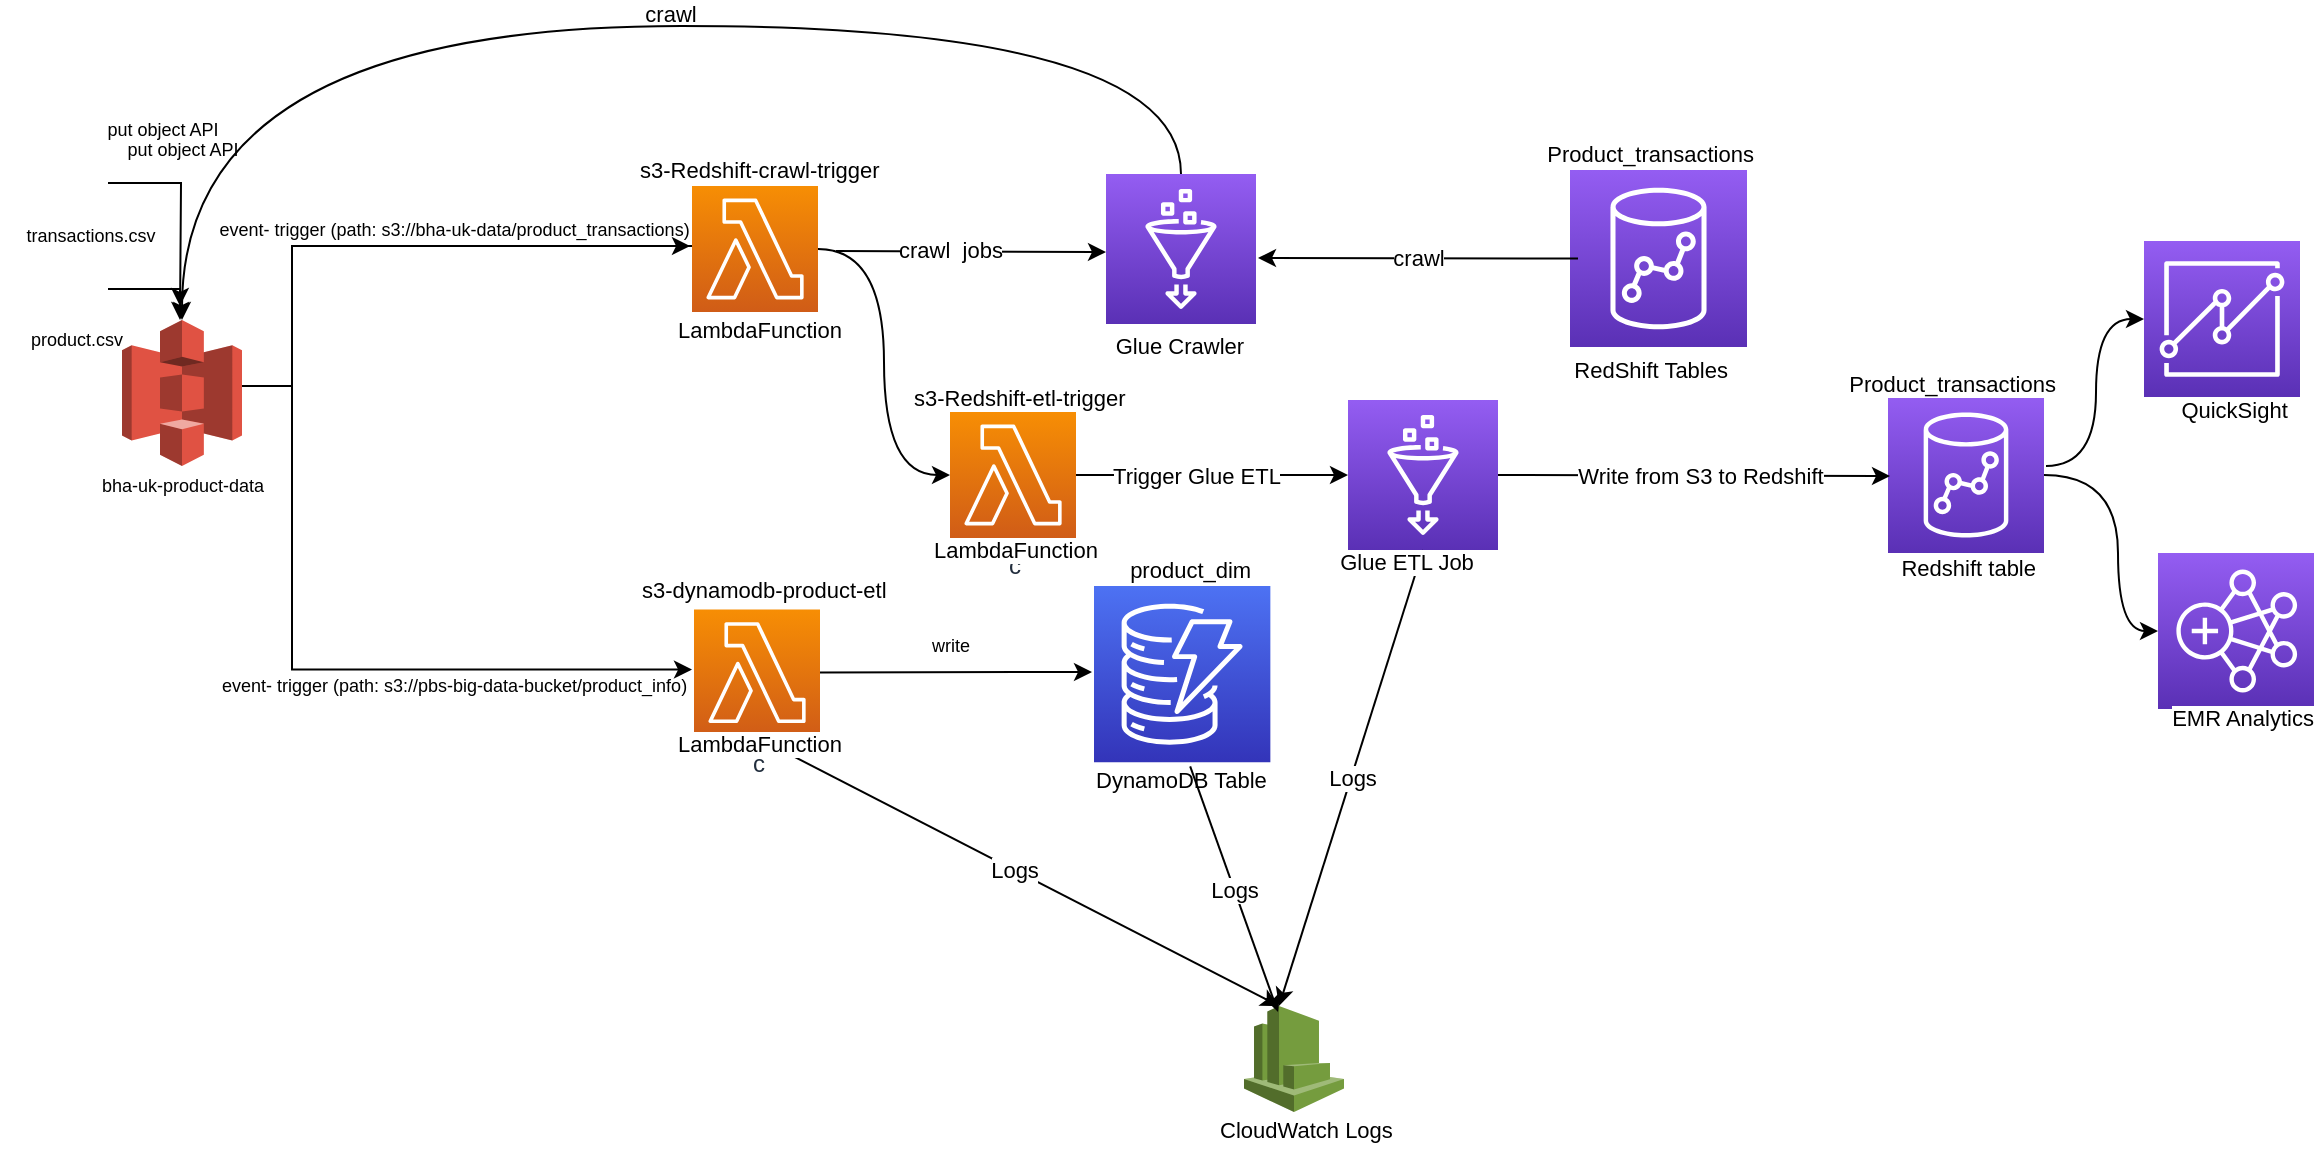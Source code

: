 <mxfile version="20.2.4" type="github">
  <diagram id="Ht1M8jgEwFfnCIfOTk4-" name="Page-1">
    <mxGraphModel dx="1292" dy="549" grid="1" gridSize="10" guides="1" tooltips="1" connect="1" arrows="1" fold="1" page="1" pageScale="1" pageWidth="1169" pageHeight="827" math="0" shadow="0">
      <root>
        <mxCell id="0" />
        <mxCell id="1" parent="0" />
        <mxCell id="TXq7R9aLI3J5eNGoXP3h-1" value="" style="outlineConnect=0;dashed=0;verticalLabelPosition=bottom;verticalAlign=top;align=center;html=1;shape=mxgraph.aws3.s3;fillColor=#E05243;gradientColor=none;" parent="1" vertex="1">
          <mxGeometry x="63" y="367" width="60" height="73" as="geometry" />
        </mxCell>
        <mxCell id="TXq7R9aLI3J5eNGoXP3h-2" value="c&lt;span style=&quot;color: rgba(0, 0, 0, 0); font-family: monospace; font-size: 0px; text-align: start;&quot;&gt;%3CmxGraphModel%3E%3Croot%3E%3CmxCell%20id%3D%220%22%2F%3E%3CmxCell%20id%3D%221%22%20parent%3D%220%22%2F%3E%3CmxCell%20id%3D%222%22%20value%3D%22crawl%22%20style%3D%22edgeLabel%3Bresizable%3D0%3Bhtml%3D1%3Balign%3Dcenter%3BverticalAlign%3Dmiddle%3B%22%20connectable%3D%220%22%20vertex%3D%221%22%20parent%3D%221%22%3E%3CmxGeometry%20x%3D%22792.586%22%20y%3D%22335.33%22%20as%3D%22geometry%22%2F%3E%3C%2FmxCell%3E%3C%2Froot%3E%3C%2FmxGraphModel%3E&lt;/span&gt;" style="sketch=0;points=[[0,0,0],[0.25,0,0],[0.5,0,0],[0.75,0,0],[1,0,0],[0,1,0],[0.25,1,0],[0.5,1,0],[0.75,1,0],[1,1,0],[0,0.25,0],[0,0.5,0],[0,0.75,0],[1,0.25,0],[1,0.5,0],[1,0.75,0]];outlineConnect=0;fontColor=#232F3E;gradientColor=#F78E04;gradientDirection=north;fillColor=#D05C17;strokeColor=#ffffff;dashed=0;verticalLabelPosition=bottom;verticalAlign=top;align=center;html=1;fontSize=12;fontStyle=0;aspect=fixed;shape=mxgraph.aws4.resourceIcon;resIcon=mxgraph.aws4.lambda;" parent="1" vertex="1">
          <mxGeometry x="349" y="511.79" width="63" height="63" as="geometry" />
        </mxCell>
        <mxCell id="TXq7R9aLI3J5eNGoXP3h-4" value="" style="outlineConnect=0;dashed=0;verticalLabelPosition=bottom;verticalAlign=top;align=center;html=1;shape=mxgraph.aws3.cloudwatch;fillColor=#759C3E;gradientColor=none;" parent="1" vertex="1">
          <mxGeometry x="624" y="710" width="50" height="53" as="geometry" />
        </mxCell>
        <mxCell id="TXq7R9aLI3J5eNGoXP3h-7" value="" style="endArrow=classic;html=1;rounded=0;" parent="1" edge="1">
          <mxGeometry relative="1" as="geometry">
            <mxPoint x="412" y="543.21" as="sourcePoint" />
            <mxPoint x="548" y="543" as="targetPoint" />
          </mxGeometry>
        </mxCell>
        <mxCell id="TXq7R9aLI3J5eNGoXP3h-8" value="CloudWatch Logs" style="edgeLabel;resizable=0;html=1;align=left;verticalAlign=bottom;" parent="TXq7R9aLI3J5eNGoXP3h-7" connectable="0" vertex="1">
          <mxGeometry x="-1" relative="1" as="geometry">
            <mxPoint x="198" y="237" as="offset" />
          </mxGeometry>
        </mxCell>
        <mxCell id="TXq7R9aLI3J5eNGoXP3h-9" value="RedShift Tables" style="edgeLabel;resizable=0;html=1;align=right;verticalAlign=bottom;" parent="TXq7R9aLI3J5eNGoXP3h-7" connectable="0" vertex="1">
          <mxGeometry x="1" relative="1" as="geometry">
            <mxPoint x="319" y="-143" as="offset" />
          </mxGeometry>
        </mxCell>
        <mxCell id="TXq7R9aLI3J5eNGoXP3h-11" value="" style="endArrow=classic;html=1;rounded=0;entryX=0.35;entryY=0;entryDx=0;entryDy=0;entryPerimeter=0;exitX=0.444;exitY=0.987;exitDx=0;exitDy=0;exitPerimeter=0;" parent="1" source="TXq7R9aLI3J5eNGoXP3h-2" target="TXq7R9aLI3J5eNGoXP3h-4" edge="1">
          <mxGeometry relative="1" as="geometry">
            <mxPoint x="377.003" y="579.767" as="sourcePoint" />
            <mxPoint x="477" y="599.79" as="targetPoint" />
          </mxGeometry>
        </mxCell>
        <mxCell id="TXq7R9aLI3J5eNGoXP3h-12" value="Logs" style="edgeLabel;resizable=0;html=1;align=center;verticalAlign=middle;" parent="TXq7R9aLI3J5eNGoXP3h-11" connectable="0" vertex="1">
          <mxGeometry relative="1" as="geometry" />
        </mxCell>
        <mxCell id="TXq7R9aLI3J5eNGoXP3h-13" value="s3-dynamodb-product-etl" style="edgeLabel;resizable=0;html=1;align=left;verticalAlign=bottom;" parent="1" connectable="0" vertex="1">
          <mxGeometry x="310" y="511.79" as="geometry">
            <mxPoint x="11" y="-1" as="offset" />
          </mxGeometry>
        </mxCell>
        <mxCell id="TXq7R9aLI3J5eNGoXP3h-16" value="write" style="text;html=1;align=center;verticalAlign=middle;resizable=0;points=[];autosize=1;strokeColor=none;fillColor=none;fontSize=9;" parent="1" vertex="1">
          <mxGeometry x="457" y="519.79" width="40" height="20" as="geometry" />
        </mxCell>
        <mxCell id="TXq7R9aLI3J5eNGoXP3h-17" style="edgeStyle=orthogonalEdgeStyle;rounded=0;orthogonalLoop=1;jettySize=auto;html=1;exitX=1;exitY=0.5;exitDx=0;exitDy=0;fontSize=9;entryX=0.5;entryY=0;entryDx=0;entryDy=0;entryPerimeter=0;" parent="1" source="TXq7R9aLI3J5eNGoXP3h-18" edge="1">
          <mxGeometry relative="1" as="geometry">
            <mxPoint x="92" y="367" as="targetPoint" />
          </mxGeometry>
        </mxCell>
        <mxCell id="TXq7R9aLI3J5eNGoXP3h-18" value="" style="shape=image;html=1;verticalAlign=top;verticalLabelPosition=bottom;labelBackgroundColor=#ffffff;imageAspect=0;aspect=fixed;image=https://cdn3.iconfinder.com/data/icons/cad-database-presentation-spreadsheet-vector-fil-2/512/19-128.png;fontSize=9;" parent="1" vertex="1">
          <mxGeometry x="23" y="282" width="33" height="33" as="geometry" />
        </mxCell>
        <mxCell id="TXq7R9aLI3J5eNGoXP3h-19" value="put object API" style="text;html=1;align=center;verticalAlign=middle;resizable=0;points=[];autosize=1;strokeColor=none;fillColor=none;fontSize=9;" parent="1" vertex="1">
          <mxGeometry x="43" y="262" width="80" height="20" as="geometry" />
        </mxCell>
        <mxCell id="TXq7R9aLI3J5eNGoXP3h-26" value="" style="sketch=0;points=[[0,0,0],[0.25,0,0],[0.5,0,0],[0.75,0,0],[1,0,0],[0,1,0],[0.25,1,0],[0.5,1,0],[0.75,1,0],[1,1,0],[0,0.25,0],[0,0.5,0],[0,0.75,0],[1,0.25,0],[1,0.5,0],[1,0.75,0]];outlineConnect=0;fontColor=#232F3E;gradientColor=#945DF2;gradientDirection=north;fillColor=#5A30B5;strokeColor=#ffffff;dashed=0;verticalLabelPosition=bottom;verticalAlign=top;align=center;html=1;fontSize=12;fontStyle=0;aspect=fixed;shape=mxgraph.aws4.resourceIcon;resIcon=mxgraph.aws4.redshift;" parent="1" vertex="1">
          <mxGeometry x="787" y="292" width="88.5" height="88.5" as="geometry" />
        </mxCell>
        <mxCell id="TXq7R9aLI3J5eNGoXP3h-27" value="" style="edgeStyle=elbowEdgeStyle;elbow=horizontal;endArrow=classic;html=1;rounded=0;startArrow=none;" parent="1" source="TXq7R9aLI3J5eNGoXP3h-36" edge="1">
          <mxGeometry width="50" height="50" relative="1" as="geometry">
            <mxPoint x="123" y="400" as="sourcePoint" />
            <mxPoint x="347" y="330" as="targetPoint" />
            <Array as="points">
              <mxPoint x="148" y="330" />
            </Array>
          </mxGeometry>
        </mxCell>
        <mxCell id="TXq7R9aLI3J5eNGoXP3h-28" value="" style="edgeStyle=elbowEdgeStyle;elbow=horizontal;endArrow=classic;html=1;rounded=0;" parent="1" edge="1">
          <mxGeometry width="50" height="50" relative="1" as="geometry">
            <mxPoint x="127" y="400" as="sourcePoint" />
            <mxPoint x="348" y="541.79" as="targetPoint" />
            <Array as="points">
              <mxPoint x="148" y="521.79" />
            </Array>
          </mxGeometry>
        </mxCell>
        <mxCell id="TXq7R9aLI3J5eNGoXP3h-30" value="event- trigger (path:&amp;nbsp;s3://bha-uk-data/product_transactions)&amp;nbsp;" style="text;html=1;align=center;verticalAlign=middle;resizable=0;points=[];autosize=1;strokeColor=none;fillColor=none;fontSize=9;" parent="1" vertex="1">
          <mxGeometry x="100" y="311.5" width="260" height="20" as="geometry" />
        </mxCell>
        <mxCell id="TXq7R9aLI3J5eNGoXP3h-34" value="" style="sketch=0;points=[[0,0,0],[0.25,0,0],[0.5,0,0],[0.75,0,0],[1,0,0],[0,1,0],[0.25,1,0],[0.5,1,0],[0.75,1,0],[1,1,0],[0,0.25,0],[0,0.5,0],[0,0.75,0],[1,0.25,0],[1,0.5,0],[1,0.75,0]];outlineConnect=0;fontColor=#232F3E;gradientColor=#4D72F3;gradientDirection=north;fillColor=#3334B9;strokeColor=#ffffff;dashed=0;verticalLabelPosition=bottom;verticalAlign=top;align=center;html=1;fontSize=12;fontStyle=0;aspect=fixed;shape=mxgraph.aws4.resourceIcon;resIcon=mxgraph.aws4.dynamodb;" parent="1" vertex="1">
          <mxGeometry x="549" y="500" width="88.18" height="88.18" as="geometry" />
        </mxCell>
        <mxCell id="TXq7R9aLI3J5eNGoXP3h-35" value="DynamoDB Table" style="edgeLabel;resizable=0;html=1;align=left;verticalAlign=bottom;" parent="1" connectable="0" vertex="1">
          <mxGeometry x="548" y="605" as="geometry" />
        </mxCell>
        <mxCell id="TXq7R9aLI3J5eNGoXP3h-36" value="" style="sketch=0;points=[[0,0,0],[0.25,0,0],[0.5,0,0],[0.75,0,0],[1,0,0],[0,1,0],[0.25,1,0],[0.5,1,0],[0.75,1,0],[1,1,0],[0,0.25,0],[0,0.5,0],[0,0.75,0],[1,0.25,0],[1,0.5,0],[1,0.75,0]];outlineConnect=0;fontColor=#232F3E;gradientColor=#F78E04;gradientDirection=north;fillColor=#D05C17;strokeColor=#ffffff;dashed=0;verticalLabelPosition=bottom;verticalAlign=top;align=center;html=1;fontSize=12;fontStyle=0;aspect=fixed;shape=mxgraph.aws4.resourceIcon;resIcon=mxgraph.aws4.lambda;" parent="1" vertex="1">
          <mxGeometry x="348" y="300" width="63" height="63" as="geometry" />
        </mxCell>
        <mxCell id="TXq7R9aLI3J5eNGoXP3h-38" value="" style="edgeStyle=elbowEdgeStyle;elbow=horizontal;endArrow=none;html=1;rounded=0;" parent="1" target="TXq7R9aLI3J5eNGoXP3h-36" edge="1">
          <mxGeometry width="50" height="50" relative="1" as="geometry">
            <mxPoint x="123" y="400.0" as="sourcePoint" />
            <mxPoint x="547" y="330.0" as="targetPoint" />
            <Array as="points">
              <mxPoint x="148" y="330" />
            </Array>
          </mxGeometry>
        </mxCell>
        <mxCell id="TXq7R9aLI3J5eNGoXP3h-39" value="" style="sketch=0;points=[[0,0,0],[0.25,0,0],[0.5,0,0],[0.75,0,0],[1,0,0],[0,1,0],[0.25,1,0],[0.5,1,0],[0.75,1,0],[1,1,0],[0,0.25,0],[0,0.5,0],[0,0.75,0],[1,0.25,0],[1,0.5,0],[1,0.75,0]];outlineConnect=0;fontColor=#232F3E;gradientColor=#945DF2;gradientDirection=north;fillColor=#5A30B5;strokeColor=#ffffff;dashed=0;verticalLabelPosition=bottom;verticalAlign=top;align=center;html=1;fontSize=12;fontStyle=0;aspect=fixed;shape=mxgraph.aws4.resourceIcon;resIcon=mxgraph.aws4.glue;" parent="1" vertex="1">
          <mxGeometry x="555" y="294" width="75" height="75" as="geometry" />
        </mxCell>
        <mxCell id="TXq7R9aLI3J5eNGoXP3h-40" value="LambdaFunction" style="edgeLabel;resizable=0;html=1;align=left;verticalAlign=bottom;" parent="1" connectable="0" vertex="1">
          <mxGeometry x="338.59" y="380.0" as="geometry" />
        </mxCell>
        <mxCell id="TXq7R9aLI3J5eNGoXP3h-43" value="" style="endArrow=classic;html=1;rounded=0;curved=1;exitX=0;exitY=0.5;exitDx=0;exitDy=0;exitPerimeter=0;" parent="1" edge="1">
          <mxGeometry relative="1" as="geometry">
            <mxPoint x="791" y="336.25" as="sourcePoint" />
            <mxPoint x="631" y="336" as="targetPoint" />
          </mxGeometry>
        </mxCell>
        <mxCell id="TXq7R9aLI3J5eNGoXP3h-44" value="crawl" style="edgeLabel;resizable=0;html=1;align=center;verticalAlign=middle;" parent="TXq7R9aLI3J5eNGoXP3h-43" connectable="0" vertex="1">
          <mxGeometry relative="1" as="geometry" />
        </mxCell>
        <mxCell id="TXq7R9aLI3J5eNGoXP3h-45" value="crawl" style="edgeLabel;resizable=0;html=1;align=center;verticalAlign=middle;" parent="1" connectable="0" vertex="1">
          <mxGeometry x="679.996" y="341.5" as="geometry">
            <mxPoint x="-343" y="-128" as="offset" />
          </mxGeometry>
        </mxCell>
        <mxCell id="TXq7R9aLI3J5eNGoXP3h-46" value="" style="endArrow=classic;html=1;rounded=0;curved=1;" parent="1" edge="1">
          <mxGeometry width="50" height="50" relative="1" as="geometry">
            <mxPoint x="420" y="332.5" as="sourcePoint" />
            <mxPoint x="555" y="333" as="targetPoint" />
          </mxGeometry>
        </mxCell>
        <mxCell id="TXq7R9aLI3J5eNGoXP3h-47" value="c&lt;span style=&quot;color: rgba(0, 0, 0, 0); font-family: monospace; font-size: 0px; text-align: start;&quot;&gt;%3CmxGraphModel%3E%3Croot%3E%3CmxCell%20id%3D%220%22%2F%3E%3CmxCell%20id%3D%221%22%20parent%3D%220%22%2F%3E%3CmxCell%20id%3D%222%22%20value%3D%22crawl%22%20style%3D%22edgeLabel%3Bresizable%3D0%3Bhtml%3D1%3Balign%3Dcenter%3BverticalAlign%3Dmiddle%3B%22%20connectable%3D%220%22%20vertex%3D%221%22%20parent%3D%221%22%3E%3CmxGeometry%20x%3D%22792.586%22%20y%3D%22335.33%22%20as%3D%22geometry%22%2F%3E%3C%2FmxCell%3E%3C%2Froot%3E%3C%2FmxGraphModel%3E&lt;/span&gt;" style="sketch=0;points=[[0,0,0],[0.25,0,0],[0.5,0,0],[0.75,0,0],[1,0,0],[0,1,0],[0.25,1,0],[0.5,1,0],[0.75,1,0],[1,1,0],[0,0.25,0],[0,0.5,0],[0,0.75,0],[1,0.25,0],[1,0.5,0],[1,0.75,0]];outlineConnect=0;fontColor=#232F3E;gradientColor=#F78E04;gradientDirection=north;fillColor=#D05C17;strokeColor=#ffffff;dashed=0;verticalLabelPosition=bottom;verticalAlign=top;align=center;html=1;fontSize=12;fontStyle=0;aspect=fixed;shape=mxgraph.aws4.resourceIcon;resIcon=mxgraph.aws4.lambda;" parent="1" vertex="1">
          <mxGeometry x="477" y="413.0" width="63" height="63" as="geometry" />
        </mxCell>
        <mxCell id="TXq7R9aLI3J5eNGoXP3h-51" value="" style="edgeStyle=elbowEdgeStyle;elbow=horizontal;endArrow=classic;html=1;rounded=0;curved=1;entryX=0;entryY=0.5;entryDx=0;entryDy=0;entryPerimeter=0;" parent="1" source="TXq7R9aLI3J5eNGoXP3h-36" target="TXq7R9aLI3J5eNGoXP3h-47" edge="1">
          <mxGeometry width="50" height="50" relative="1" as="geometry">
            <mxPoint x="348" y="417" as="sourcePoint" />
            <mxPoint x="398" y="367" as="targetPoint" />
          </mxGeometry>
        </mxCell>
        <mxCell id="TXq7R9aLI3J5eNGoXP3h-52" value="" style="sketch=0;points=[[0,0,0],[0.25,0,0],[0.5,0,0],[0.75,0,0],[1,0,0],[0,1,0],[0.25,1,0],[0.5,1,0],[0.75,1,0],[1,1,0],[0,0.25,0],[0,0.5,0],[0,0.75,0],[1,0.25,0],[1,0.5,0],[1,0.75,0]];outlineConnect=0;fontColor=#232F3E;gradientColor=#945DF2;gradientDirection=north;fillColor=#5A30B5;strokeColor=#ffffff;dashed=0;verticalLabelPosition=bottom;verticalAlign=top;align=center;html=1;fontSize=12;fontStyle=0;aspect=fixed;shape=mxgraph.aws4.resourceIcon;resIcon=mxgraph.aws4.glue;" parent="1" vertex="1">
          <mxGeometry x="676" y="407" width="75" height="75" as="geometry" />
        </mxCell>
        <mxCell id="TXq7R9aLI3J5eNGoXP3h-53" value="" style="sketch=0;points=[[0,0,0],[0.25,0,0],[0.5,0,0],[0.75,0,0],[1,0,0],[0,1,0],[0.25,1,0],[0.5,1,0],[0.75,1,0],[1,1,0],[0,0.25,0],[0,0.5,0],[0,0.75,0],[1,0.25,0],[1,0.5,0],[1,0.75,0]];outlineConnect=0;fontColor=#232F3E;gradientColor=#945DF2;gradientDirection=north;fillColor=#5A30B5;strokeColor=#ffffff;dashed=0;verticalLabelPosition=bottom;verticalAlign=top;align=center;html=1;fontSize=12;fontStyle=0;aspect=fixed;shape=mxgraph.aws4.resourceIcon;resIcon=mxgraph.aws4.redshift;" parent="1" vertex="1">
          <mxGeometry x="946" y="405.5" width="78" height="78" as="geometry" />
        </mxCell>
        <mxCell id="TXq7R9aLI3J5eNGoXP3h-58" value="" style="endArrow=classic;html=1;rounded=0;curved=1;exitX=1;exitY=0.5;exitDx=0;exitDy=0;exitPerimeter=0;" parent="1" source="TXq7R9aLI3J5eNGoXP3h-47" target="TXq7R9aLI3J5eNGoXP3h-52" edge="1">
          <mxGeometry relative="1" as="geometry">
            <mxPoint x="547" y="444" as="sourcePoint" />
            <mxPoint x="627" y="444.16" as="targetPoint" />
          </mxGeometry>
        </mxCell>
        <mxCell id="TXq7R9aLI3J5eNGoXP3h-62" value="" style="endArrow=classic;html=1;rounded=0;curved=1;exitX=1;exitY=0.5;exitDx=0;exitDy=0;exitPerimeter=0;" parent="1" source="TXq7R9aLI3J5eNGoXP3h-52" edge="1">
          <mxGeometry relative="1" as="geometry">
            <mxPoint x="725" y="445" as="sourcePoint" />
            <mxPoint x="947" y="445" as="targetPoint" />
          </mxGeometry>
        </mxCell>
        <mxCell id="TXq7R9aLI3J5eNGoXP3h-63" value="Write from S3 to Redshift" style="edgeLabel;resizable=0;html=1;align=center;verticalAlign=middle;" parent="TXq7R9aLI3J5eNGoXP3h-62" connectable="0" vertex="1">
          <mxGeometry relative="1" as="geometry">
            <mxPoint x="3" as="offset" />
          </mxGeometry>
        </mxCell>
        <mxCell id="TXq7R9aLI3J5eNGoXP3h-64" value="crawl&amp;nbsp; jobs" style="edgeLabel;resizable=0;html=1;align=center;verticalAlign=middle;" parent="1" connectable="0" vertex="1">
          <mxGeometry x="477.0" y="331.495" as="geometry" />
        </mxCell>
        <mxCell id="TXq7R9aLI3J5eNGoXP3h-65" value="" style="edgeStyle=elbowEdgeStyle;elbow=vertical;endArrow=classic;html=1;rounded=0;curved=1;entryX=0.5;entryY=0;entryDx=0;entryDy=0;entryPerimeter=0;" parent="1" source="TXq7R9aLI3J5eNGoXP3h-39" target="TXq7R9aLI3J5eNGoXP3h-1" edge="1">
          <mxGeometry width="50" height="50" relative="1" as="geometry">
            <mxPoint x="207" y="220" as="sourcePoint" />
            <mxPoint x="297" y="220" as="targetPoint" />
            <Array as="points">
              <mxPoint x="347" y="220" />
              <mxPoint x="407" y="210" />
              <mxPoint x="347" y="210" />
            </Array>
          </mxGeometry>
        </mxCell>
        <mxCell id="TXq7R9aLI3J5eNGoXP3h-68" value="Trigger Glue ETL" style="edgeLabel;resizable=0;html=1;align=center;verticalAlign=middle;" parent="1" connectable="0" vertex="1">
          <mxGeometry x="600.091" y="444.5" as="geometry" />
        </mxCell>
        <mxCell id="TXq7R9aLI3J5eNGoXP3h-69" value="Glue Crawler&amp;nbsp;" style="edgeLabel;resizable=0;html=1;align=center;verticalAlign=middle;" parent="1" connectable="0" vertex="1">
          <mxGeometry x="593.09" y="379.995" as="geometry" />
        </mxCell>
        <mxCell id="TXq7R9aLI3J5eNGoXP3h-70" value="event- trigger (path:&amp;nbsp;s3://pbs-big-data-bucket/product_info)&amp;nbsp;" style="text;html=1;align=center;verticalAlign=middle;resizable=0;points=[];autosize=1;strokeColor=none;fillColor=none;fontSize=9;" parent="1" vertex="1">
          <mxGeometry x="100" y="540" width="260" height="20" as="geometry" />
        </mxCell>
        <mxCell id="TXq7R9aLI3J5eNGoXP3h-72" value="bha-uk-product-data" style="text;html=1;align=center;verticalAlign=middle;resizable=0;points=[];autosize=1;strokeColor=none;fillColor=none;fontSize=9;" parent="1" vertex="1">
          <mxGeometry x="43" y="440" width="100" height="20" as="geometry" />
        </mxCell>
        <mxCell id="TXq7R9aLI3J5eNGoXP3h-75" value="" style="endArrow=classic;html=1;rounded=0;curved=1;exitX=0.5;exitY=1;exitDx=0;exitDy=0;exitPerimeter=0;" parent="1" edge="1">
          <mxGeometry relative="1" as="geometry">
            <mxPoint x="597.09" y="590.18" as="sourcePoint" />
            <mxPoint x="641" y="713" as="targetPoint" />
          </mxGeometry>
        </mxCell>
        <mxCell id="TXq7R9aLI3J5eNGoXP3h-76" value="Logs" style="edgeLabel;resizable=0;html=1;align=center;verticalAlign=middle;" parent="TXq7R9aLI3J5eNGoXP3h-75" connectable="0" vertex="1">
          <mxGeometry relative="1" as="geometry" />
        </mxCell>
        <mxCell id="TXq7R9aLI3J5eNGoXP3h-77" value="" style="endArrow=classic;html=1;rounded=0;entryX=0.35;entryY=0;entryDx=0;entryDy=0;entryPerimeter=0;exitX=0.5;exitY=1;exitDx=0;exitDy=0;exitPerimeter=0;" parent="1" source="TXq7R9aLI3J5eNGoXP3h-52" target="TXq7R9aLI3J5eNGoXP3h-4" edge="1">
          <mxGeometry relative="1" as="geometry">
            <mxPoint x="396.972" y="593.971" as="sourcePoint" />
            <mxPoint x="694.5" y="700" as="targetPoint" />
          </mxGeometry>
        </mxCell>
        <mxCell id="TXq7R9aLI3J5eNGoXP3h-78" value="Logs" style="edgeLabel;resizable=0;html=1;align=center;verticalAlign=middle;" parent="TXq7R9aLI3J5eNGoXP3h-77" connectable="0" vertex="1">
          <mxGeometry relative="1" as="geometry" />
        </mxCell>
        <mxCell id="TXq7R9aLI3J5eNGoXP3h-79" value="Glue ETL Job" style="edgeLabel;resizable=0;html=1;align=center;verticalAlign=middle;" parent="1" connectable="0" vertex="1">
          <mxGeometry x="674.998" y="604.995" as="geometry">
            <mxPoint x="30" y="-117" as="offset" />
          </mxGeometry>
        </mxCell>
        <mxCell id="TXq7R9aLI3J5eNGoXP3h-80" value="LambdaFunction" style="edgeLabel;resizable=0;html=1;align=left;verticalAlign=bottom;" parent="1" connectable="0" vertex="1">
          <mxGeometry x="467" y="490.0" as="geometry" />
        </mxCell>
        <mxCell id="TXq7R9aLI3J5eNGoXP3h-81" value="" style="sketch=0;points=[[0,0,0],[0.25,0,0],[0.5,0,0],[0.75,0,0],[1,0,0],[0,1,0],[0.25,1,0],[0.5,1,0],[0.75,1,0],[1,1,0],[0,0.25,0],[0,0.5,0],[0,0.75,0],[1,0.25,0],[1,0.5,0],[1,0.75,0]];outlineConnect=0;fontColor=#232F3E;gradientColor=#945DF2;gradientDirection=north;fillColor=#5A30B5;strokeColor=#ffffff;dashed=0;verticalLabelPosition=bottom;verticalAlign=top;align=center;html=1;fontSize=12;fontStyle=0;aspect=fixed;shape=mxgraph.aws4.resourceIcon;resIcon=mxgraph.aws4.quicksight;" parent="1" vertex="1">
          <mxGeometry x="1074" y="327.5" width="78" height="78" as="geometry" />
        </mxCell>
        <mxCell id="TXq7R9aLI3J5eNGoXP3h-82" value="" style="sketch=0;points=[[0,0,0],[0.25,0,0],[0.5,0,0],[0.75,0,0],[1,0,0],[0,1,0],[0.25,1,0],[0.5,1,0],[0.75,1,0],[1,1,0],[0,0.25,0],[0,0.5,0],[0,0.75,0],[1,0.25,0],[1,0.5,0],[1,0.75,0]];outlineConnect=0;fontColor=#232F3E;gradientColor=#945DF2;gradientDirection=north;fillColor=#5A30B5;strokeColor=#ffffff;dashed=0;verticalLabelPosition=bottom;verticalAlign=top;align=center;html=1;fontSize=12;fontStyle=0;aspect=fixed;shape=mxgraph.aws4.resourceIcon;resIcon=mxgraph.aws4.emr;" parent="1" vertex="1">
          <mxGeometry x="1081" y="483.5" width="78" height="78" as="geometry" />
        </mxCell>
        <mxCell id="TXq7R9aLI3J5eNGoXP3h-83" value="" style="edgeStyle=elbowEdgeStyle;elbow=horizontal;endArrow=classic;html=1;rounded=0;curved=1;entryX=0;entryY=0.5;entryDx=0;entryDy=0;entryPerimeter=0;" parent="1" target="TXq7R9aLI3J5eNGoXP3h-81" edge="1">
          <mxGeometry width="50" height="50" relative="1" as="geometry">
            <mxPoint x="1025" y="440" as="sourcePoint" />
            <mxPoint x="1075" y="390" as="targetPoint" />
            <Array as="points">
              <mxPoint x="1050" y="430" />
            </Array>
          </mxGeometry>
        </mxCell>
        <mxCell id="TXq7R9aLI3J5eNGoXP3h-86" value="" style="edgeStyle=elbowEdgeStyle;elbow=horizontal;endArrow=classic;html=1;rounded=0;curved=1;entryX=0;entryY=0.5;entryDx=0;entryDy=0;entryPerimeter=0;exitX=1;exitY=0.5;exitDx=0;exitDy=0;exitPerimeter=0;" parent="1" source="TXq7R9aLI3J5eNGoXP3h-53" target="TXq7R9aLI3J5eNGoXP3h-82" edge="1">
          <mxGeometry width="50" height="50" relative="1" as="geometry">
            <mxPoint x="881" y="613.29" as="sourcePoint" />
            <mxPoint x="925" y="539.79" as="targetPoint" />
            <Array as="points">
              <mxPoint x="1061" y="460" />
            </Array>
          </mxGeometry>
        </mxCell>
        <mxCell id="TXq7R9aLI3J5eNGoXP3h-88" value="Redshift table" style="edgeLabel;resizable=0;html=1;align=right;verticalAlign=bottom;" parent="1" connectable="0" vertex="1">
          <mxGeometry x="1020.003" y="499.0" as="geometry" />
        </mxCell>
        <mxCell id="TXq7R9aLI3J5eNGoXP3h-89" value="QuickSight&amp;nbsp;&amp;nbsp;" style="edgeLabel;resizable=0;html=1;align=right;verticalAlign=bottom;" parent="1" connectable="0" vertex="1">
          <mxGeometry x="1152.003" y="420.0" as="geometry" />
        </mxCell>
        <mxCell id="TXq7R9aLI3J5eNGoXP3h-90" value="EMR Analytics" style="edgeLabel;resizable=0;html=1;align=right;verticalAlign=bottom;" parent="1" connectable="0" vertex="1">
          <mxGeometry x="1159.003" y="574.79" as="geometry" />
        </mxCell>
        <mxCell id="v-j_H7xyOUTFICW4ypn3-1" value="LambdaFunction" style="edgeLabel;resizable=0;html=1;align=left;verticalAlign=bottom;" connectable="0" vertex="1" parent="1">
          <mxGeometry x="338.59" y="587.18" as="geometry" />
        </mxCell>
        <mxCell id="v-j_H7xyOUTFICW4ypn3-2" value="s3-Redshift-crawl-trigger" style="edgeLabel;resizable=0;html=1;align=left;verticalAlign=bottom;" connectable="0" vertex="1" parent="1">
          <mxGeometry x="320" y="300.0" as="geometry" />
        </mxCell>
        <mxCell id="v-j_H7xyOUTFICW4ypn3-3" value="Product_transactions" style="edgeLabel;resizable=0;html=1;align=right;verticalAlign=bottom;" connectable="0" vertex="1" parent="1">
          <mxGeometry x="879.002" y="292.0" as="geometry" />
        </mxCell>
        <mxCell id="v-j_H7xyOUTFICW4ypn3-4" value="s3-Redshift-etl-trigger" style="edgeLabel;resizable=0;html=1;align=left;verticalAlign=bottom;" connectable="0" vertex="1" parent="1">
          <mxGeometry x="457" y="414.0" as="geometry" />
        </mxCell>
        <mxCell id="v-j_H7xyOUTFICW4ypn3-5" value="Product_transactions" style="edgeLabel;resizable=0;html=1;align=right;verticalAlign=bottom;" connectable="0" vertex="1" parent="1">
          <mxGeometry x="1030.002" y="407.0" as="geometry" />
        </mxCell>
        <mxCell id="v-j_H7xyOUTFICW4ypn3-7" value="product_dim&amp;nbsp; &amp;nbsp; &amp;nbsp; &amp;nbsp;" style="edgeLabel;resizable=0;html=1;align=right;verticalAlign=bottom;" connectable="0" vertex="1" parent="1">
          <mxGeometry x="649.002" y="500.0" as="geometry" />
        </mxCell>
        <mxCell id="v-j_H7xyOUTFICW4ypn3-8" value="" style="shape=image;html=1;verticalAlign=top;verticalLabelPosition=bottom;labelBackgroundColor=#ffffff;imageAspect=0;aspect=fixed;image=https://cdn3.iconfinder.com/data/icons/cad-database-presentation-spreadsheet-vector-fil-2/512/19-128.png;fontSize=9;" vertex="1" parent="1">
          <mxGeometry x="23" y="334" width="33" height="33" as="geometry" />
        </mxCell>
        <mxCell id="v-j_H7xyOUTFICW4ypn3-10" style="edgeStyle=orthogonalEdgeStyle;rounded=0;orthogonalLoop=1;jettySize=auto;html=1;exitX=1;exitY=0.5;exitDx=0;exitDy=0;fontSize=9;" edge="1" parent="1">
          <mxGeometry relative="1" as="geometry">
            <mxPoint x="92" y="360" as="targetPoint" />
            <mxPoint x="56" y="351.5" as="sourcePoint" />
          </mxGeometry>
        </mxCell>
        <mxCell id="v-j_H7xyOUTFICW4ypn3-11" value="put object API" style="text;html=1;align=center;verticalAlign=middle;resizable=0;points=[];autosize=1;strokeColor=none;fillColor=none;fontSize=9;" vertex="1" parent="1">
          <mxGeometry x="53" y="272" width="80" height="20" as="geometry" />
        </mxCell>
        <mxCell id="v-j_H7xyOUTFICW4ypn3-12" value="product.csv&lt;span style=&quot;color: rgba(0, 0, 0, 0); font-family: monospace; font-size: 0px; text-align: start;&quot;&gt;%3CmxGraphModel%3E%3Croot%3E%3CmxCell%20id%3D%220%22%2F%3E%3CmxCell%20id%3D%221%22%20parent%3D%220%22%2F%3E%3CmxCell%20id%3D%222%22%20value%3D%22put%20object%20API%22%20style%3D%22text%3Bhtml%3D1%3Balign%3Dcenter%3BverticalAlign%3Dmiddle%3Bresizable%3D0%3Bpoints%3D%5B%5D%3Bautosize%3D1%3BstrokeColor%3Dnone%3BfillColor%3Dnone%3BfontSize%3D9%3B%22%20vertex%3D%221%22%20parent%3D%221%22%3E%3CmxGeometry%20x%3D%2243%22%20y%3D%22262%22%20width%3D%2280%22%20height%3D%2220%22%20as%3D%22geometry%22%2F%3E%3C%2FmxCell%3E%3C%2Froot%3E%3C%2FmxGraphModel%3E&lt;/span&gt;" style="text;html=1;align=center;verticalAlign=middle;resizable=0;points=[];autosize=1;strokeColor=none;fillColor=none;fontSize=9;" vertex="1" parent="1">
          <mxGeometry x="5" y="367" width="70" height="20" as="geometry" />
        </mxCell>
        <mxCell id="v-j_H7xyOUTFICW4ypn3-13" value="transactions.csv" style="text;html=1;align=center;verticalAlign=middle;resizable=0;points=[];autosize=1;strokeColor=none;fillColor=none;fontSize=9;" vertex="1" parent="1">
          <mxGeometry x="2" y="315" width="90" height="20" as="geometry" />
        </mxCell>
      </root>
    </mxGraphModel>
  </diagram>
</mxfile>
